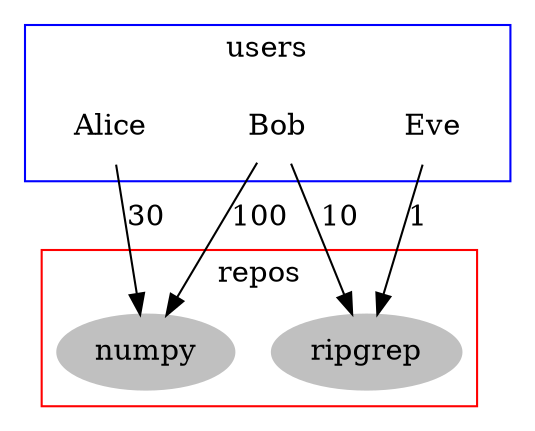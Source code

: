 digraph G {
  subgraph cluster_0 {
    color=blue;
    node [style=filled,color=white];
    label = "users";
    Alice;
    Bob;
    Eve;
  }

  subgraph cluster_1 {
    color=red;
    node [style=filled,color=grey];
    label = "repos";
    numpy;
    ripgrep;
  }

  Alice -> numpy [label="30"];
  Bob -> numpy [label="100"];
  Bob -> ripgrep [label="10"];
  Eve -> ripgrep [label="1"];
}
